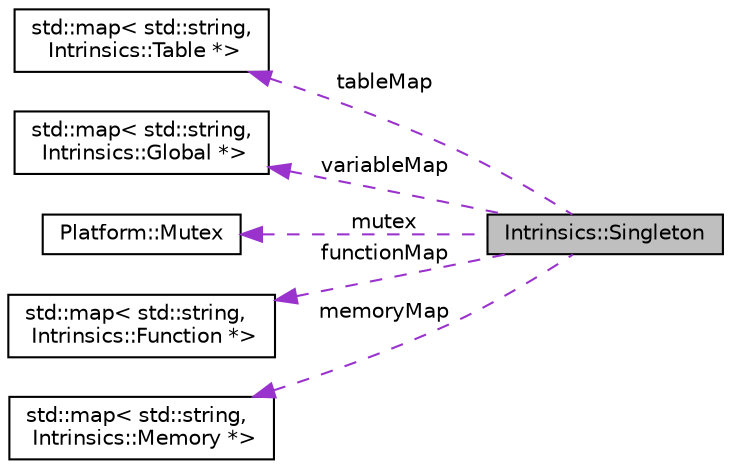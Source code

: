 digraph "Intrinsics::Singleton"
{
  edge [fontname="Helvetica",fontsize="10",labelfontname="Helvetica",labelfontsize="10"];
  node [fontname="Helvetica",fontsize="10",shape=record];
  rankdir="LR";
  Node1 [label="Intrinsics::Singleton",height=0.2,width=0.4,color="black", fillcolor="grey75", style="filled", fontcolor="black"];
  Node2 -> Node1 [dir="back",color="darkorchid3",fontsize="10",style="dashed",label=" tableMap" ,fontname="Helvetica"];
  Node2 [label="std::map\< std::string,\l Intrinsics::Table *\>",height=0.2,width=0.4,color="black", fillcolor="white", style="filled",URL="$classstd_1_1map.html"];
  Node3 -> Node1 [dir="back",color="darkorchid3",fontsize="10",style="dashed",label=" variableMap" ,fontname="Helvetica"];
  Node3 [label="std::map\< std::string,\l Intrinsics::Global *\>",height=0.2,width=0.4,color="black", fillcolor="white", style="filled",URL="$classstd_1_1map.html"];
  Node4 -> Node1 [dir="back",color="darkorchid3",fontsize="10",style="dashed",label=" mutex" ,fontname="Helvetica"];
  Node4 [label="Platform::Mutex",height=0.2,width=0.4,color="black", fillcolor="white", style="filled",URL="$struct_platform_1_1_mutex.html"];
  Node5 -> Node1 [dir="back",color="darkorchid3",fontsize="10",style="dashed",label=" functionMap" ,fontname="Helvetica"];
  Node5 [label="std::map\< std::string,\l Intrinsics::Function *\>",height=0.2,width=0.4,color="black", fillcolor="white", style="filled",URL="$classstd_1_1map.html"];
  Node6 -> Node1 [dir="back",color="darkorchid3",fontsize="10",style="dashed",label=" memoryMap" ,fontname="Helvetica"];
  Node6 [label="std::map\< std::string,\l Intrinsics::Memory *\>",height=0.2,width=0.4,color="black", fillcolor="white", style="filled",URL="$classstd_1_1map.html"];
}

